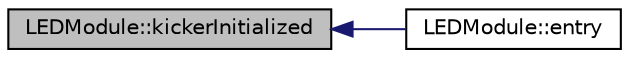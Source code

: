 digraph "LEDModule::kickerInitialized"
{
  edge [fontname="Helvetica",fontsize="10",labelfontname="Helvetica",labelfontsize="10"];
  node [fontname="Helvetica",fontsize="10",shape=record];
  rankdir="LR";
  Node22 [label="LEDModule::kickerInitialized",height=0.2,width=0.4,color="black", fillcolor="grey75", style="filled", fontcolor="black"];
  Node22 -> Node23 [dir="back",color="midnightblue",fontsize="10",style="solid",fontname="Helvetica"];
  Node23 [label="LEDModule::entry",height=0.2,width=0.4,color="black", fillcolor="white", style="filled",URL="$class_l_e_d_module.html#a8413c6960dc269a7771da47c1ad5bc6d",tooltip="Code to run when called by RTOS once per system tick (kperiod) "];
}

